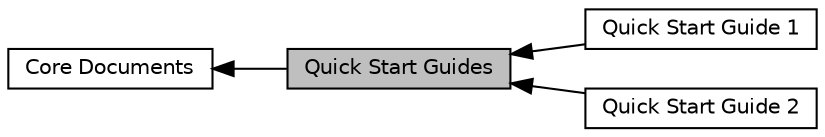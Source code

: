 digraph "Quick Start Guides"
{
  edge [fontname="Helvetica",fontsize="10",labelfontname="Helvetica",labelfontsize="10"];
  node [fontname="Helvetica",fontsize="10",shape=record];
  rankdir=LR;
  Node1 [label="Core Documents",height=0.2,width=0.4,color="black", fillcolor="white", style="filled",URL="$group___r_e_w___c_o_r_e___d_o_c_s.html",tooltip="Core documentation. "];
  Node0 [label="Quick Start Guides",height=0.2,width=0.4,color="black", fillcolor="grey75", style="filled", fontcolor="black"];
  Node2 [label="Quick Start Guide 1",height=0.2,width=0.4,color="black", fillcolor="white", style="filled",URL="$group__quick1.html"];
  Node3 [label="Quick Start Guide 2",height=0.2,width=0.4,color="black", fillcolor="white", style="filled",URL="$group__quick2.html"];
  Node1->Node0 [shape=plaintext, dir="back", style="solid"];
  Node0->Node2 [shape=plaintext, dir="back", style="solid"];
  Node0->Node3 [shape=plaintext, dir="back", style="solid"];
}
